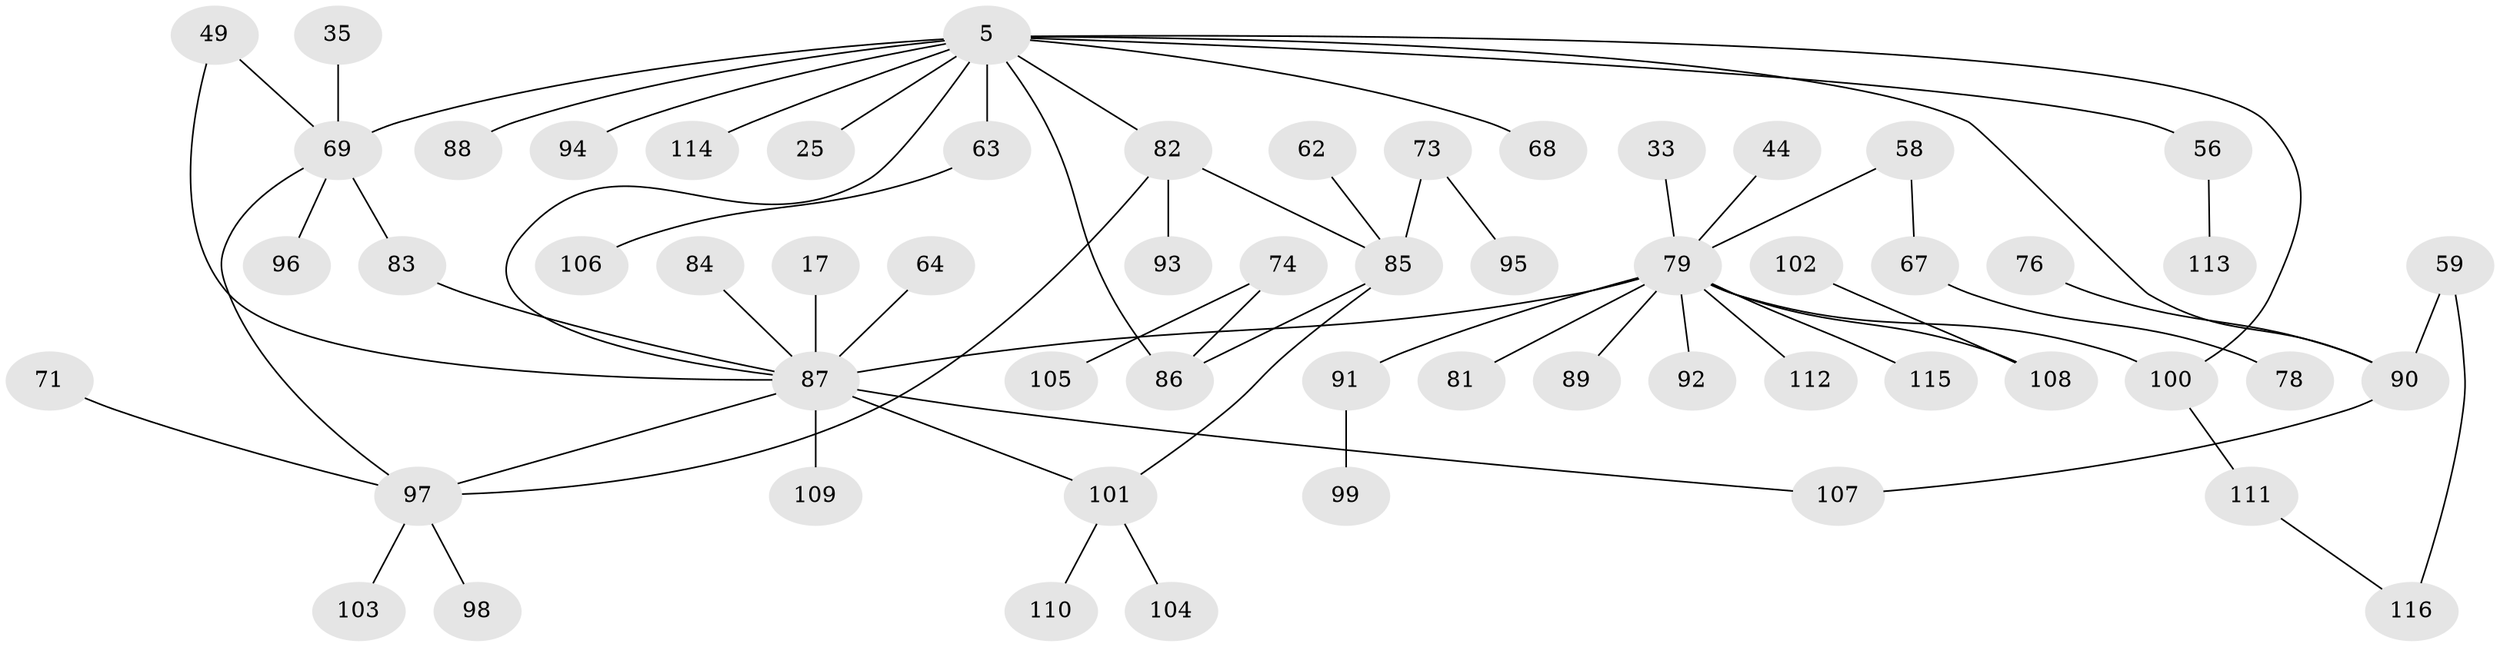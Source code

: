 // original degree distribution, {6: 0.04310344827586207, 2: 0.29310344827586204, 7: 0.008620689655172414, 8: 0.008620689655172414, 3: 0.16379310344827586, 4: 0.05172413793103448, 1: 0.4051724137931034, 5: 0.02586206896551724}
// Generated by graph-tools (version 1.1) at 2025/41/03/09/25 04:41:34]
// undirected, 58 vertices, 66 edges
graph export_dot {
graph [start="1"]
  node [color=gray90,style=filled];
  5 [super="+2"];
  17;
  25;
  33;
  35;
  44;
  49;
  56;
  58 [super="+48"];
  59;
  62;
  63;
  64 [super="+22"];
  67;
  68 [super="+31"];
  69 [super="+9"];
  71;
  73 [super="+57"];
  74;
  76;
  78;
  79 [super="+39+66"];
  81;
  82 [super="+37+45+61"];
  83 [super="+54"];
  84;
  85 [super="+21+27+77+30"];
  86 [super="+38+60"];
  87 [super="+10+6+28"];
  88;
  89;
  90 [super="+51+55"];
  91 [super="+80"];
  92;
  93;
  94;
  95;
  96;
  97 [super="+52"];
  98;
  99;
  100 [super="+46+53+70"];
  101 [super="+75"];
  102;
  103;
  104;
  105;
  106;
  107;
  108 [super="+40"];
  109;
  110;
  111;
  112;
  113;
  114 [super="+47"];
  115;
  116;
  5 -- 56;
  5 -- 88;
  5 -- 94;
  5 -- 69 [weight=2];
  5 -- 25;
  5 -- 63;
  5 -- 87;
  5 -- 86;
  5 -- 82 [weight=2];
  5 -- 100;
  5 -- 68;
  5 -- 114;
  5 -- 90;
  17 -- 87;
  33 -- 79;
  35 -- 69;
  44 -- 79;
  49 -- 69;
  49 -- 87;
  56 -- 113;
  58 -- 67;
  58 -- 79;
  59 -- 116;
  59 -- 90;
  62 -- 85;
  63 -- 106;
  64 -- 87;
  67 -- 78;
  69 -- 96;
  69 -- 83;
  69 -- 97;
  71 -- 97;
  73 -- 85;
  73 -- 95;
  74 -- 105;
  74 -- 86;
  76 -- 90;
  79 -- 81;
  79 -- 92;
  79 -- 89;
  79 -- 108;
  79 -- 112;
  79 -- 115;
  79 -- 87 [weight=2];
  79 -- 91;
  79 -- 100;
  82 -- 85;
  82 -- 93;
  82 -- 97;
  83 -- 87;
  84 -- 87;
  85 -- 86 [weight=2];
  85 -- 101;
  87 -- 107;
  87 -- 109;
  87 -- 101;
  87 -- 97;
  90 -- 107;
  91 -- 99;
  97 -- 98;
  97 -- 103;
  100 -- 111;
  101 -- 104;
  101 -- 110;
  102 -- 108;
  111 -- 116;
}
